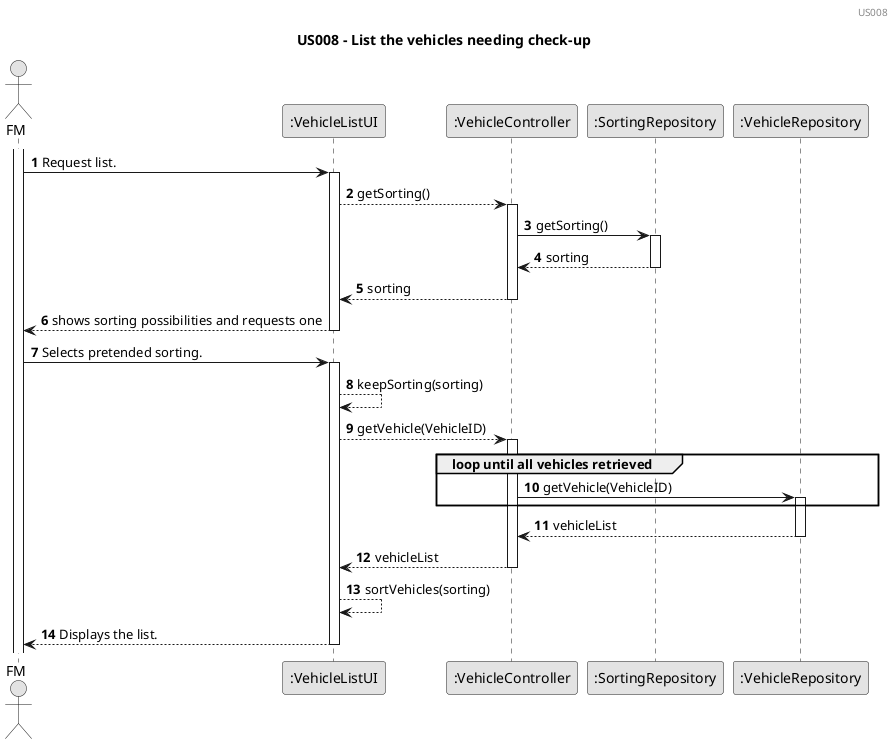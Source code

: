 @startuml
skinparam monochrome true
skinparam packageStyle rectangle
skinparam shadowing false

title US008 - List the vehicles needing check-up
header US008
autonumber

actor "FM" as fm
participant ":VehicleListUI" as ui
participant ":VehicleController" as vc
participant ":SortingRepository" as sr
participant ":VehicleRepository" as vr

activate fm
    fm -> ui : Request list.
    activate ui
        ui --> vc : getSorting()
        activate vc
        vc -> sr : getSorting()
            activate sr
            sr --> vc : sorting
            deactivate sr
        vc --> ui : sorting
        deactivate vc
    ui --> fm : shows sorting possibilities and requests one
    deactivate ui
    fm -> ui : Selects pretended sorting.
    activate ui
        ui --> ui : keepSorting(sorting)
        ui --> vc : getVehicle(VehicleID)
        activate vc
            group loop until all vehicles retrieved
                vc -> vr : getVehicle(VehicleID)
                activate vr
            end
                vr --> vc : vehicleList
                deactivate vr
            vc --> ui : vehicleList
        deactivate vc
        ui --> ui : sortVehicles(sorting)
        ui --> fm : Displays the list.
    deactivate ui


@enduml